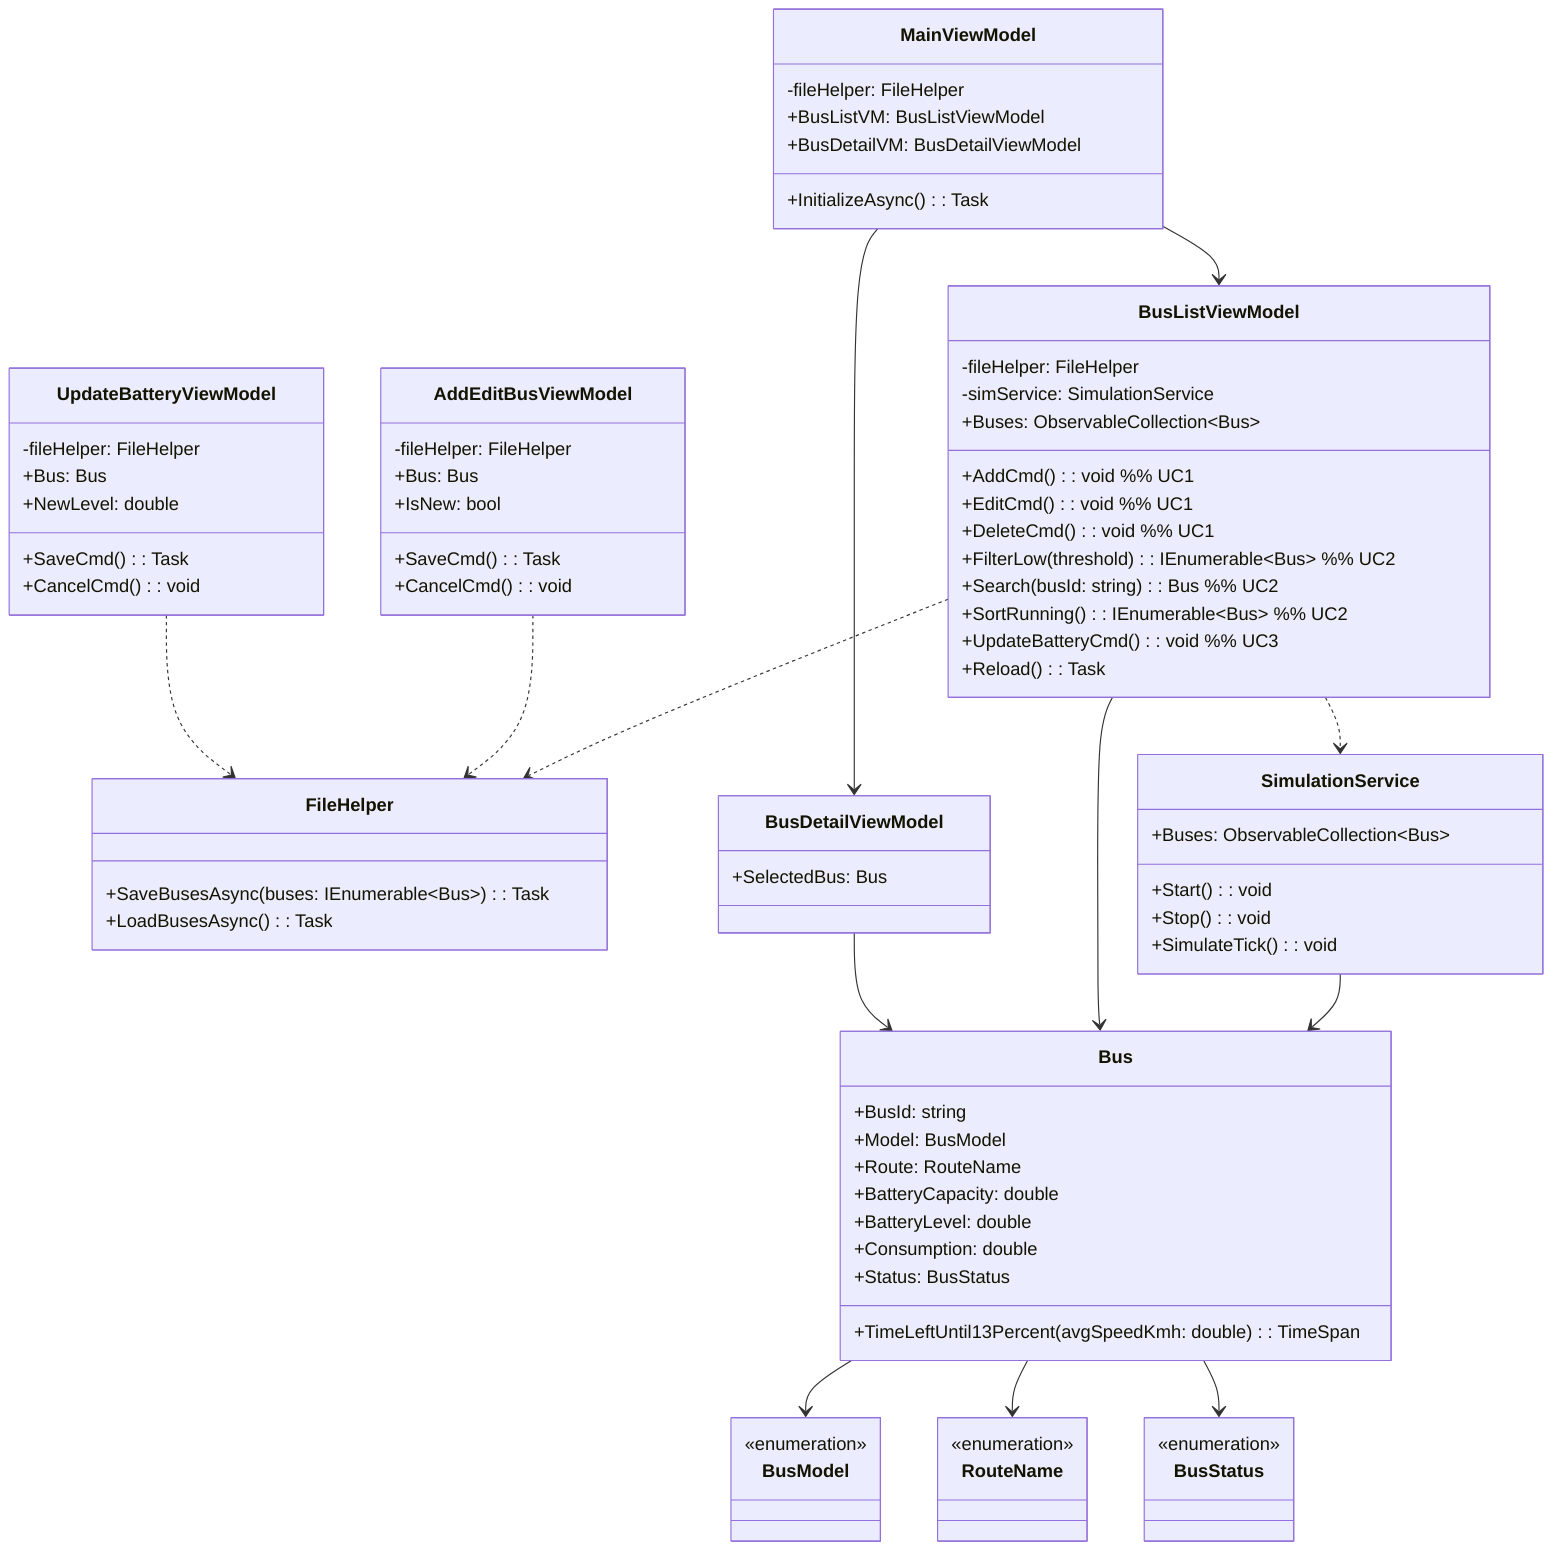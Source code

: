 classDiagram
%% =========== DOMAIN ===========
class Bus {
    +BusId: string
    +Model: BusModel
    +Route: RouteName
    +BatteryCapacity: double
    +BatteryLevel: double
    +Consumption: double
    +Status: BusStatus
    +TimeLeftUntil13Percent(avgSpeedKmh: double): TimeSpan
}
class BusModel { <<enumeration>> }
class RouteName { <<enumeration>> }
class BusStatus { <<enumeration>> }
Bus --> BusModel
Bus --> RouteName
Bus --> BusStatus
 
%% =========== FILE I/O ===========
class FileHelper {
    +SaveBusesAsync(buses: IEnumerable~Bus~): Task
    +LoadBusesAsync(): Task<List~Bus~>
}
 
%% =========== SERVICES ===========
class SimulationService {
    +Start(): void
    +Stop(): void
    +SimulateTick(): void
    +Buses: ObservableCollection~Bus~
}
SimulationService --> Bus
 
%% =========== PRESENTATION ===========
class BusListViewModel {
    -fileHelper: FileHelper
    -simService: SimulationService
    +Buses: ObservableCollection~Bus~
    +AddCmd(): void            %% UC1
    +EditCmd(): void           %% UC1
    +DeleteCmd(): void         %% UC1
    +FilterLow(threshold): IEnumerable~Bus~   %% UC2
    +Search(busId: string): Bus               %% UC2
    +SortRunning(): IEnumerable~Bus~          %% UC2
    +UpdateBatteryCmd(): void                 %% UC3
    +Reload(): Task
}
 
class AddEditBusViewModel {
    -fileHelper: FileHelper
    +Bus: Bus
    +IsNew: bool
    +SaveCmd(): Task
    +CancelCmd(): void
}
 
class UpdateBatteryViewModel {
    -fileHelper: FileHelper
    +Bus: Bus
    +NewLevel: double
    +SaveCmd(): Task
    +CancelCmd(): void
}
 
class BusDetailViewModel {
    +SelectedBus: Bus
}
 
class MainViewModel {
    -fileHelper: FileHelper
    +BusListVM: BusListViewModel
    +BusDetailVM: BusDetailViewModel
    +InitializeAsync(): Task
}
 
%% -------- RELATIONS --------
MainViewModel --> BusListViewModel
MainViewModel --> BusDetailViewModel
BusListViewModel ..> FileHelper
BusListViewModel ..> SimulationService
AddEditBusViewModel ..> FileHelper
UpdateBatteryViewModel ..> FileHelper
BusListViewModel --> Bus
BusDetailViewModel --> Bus